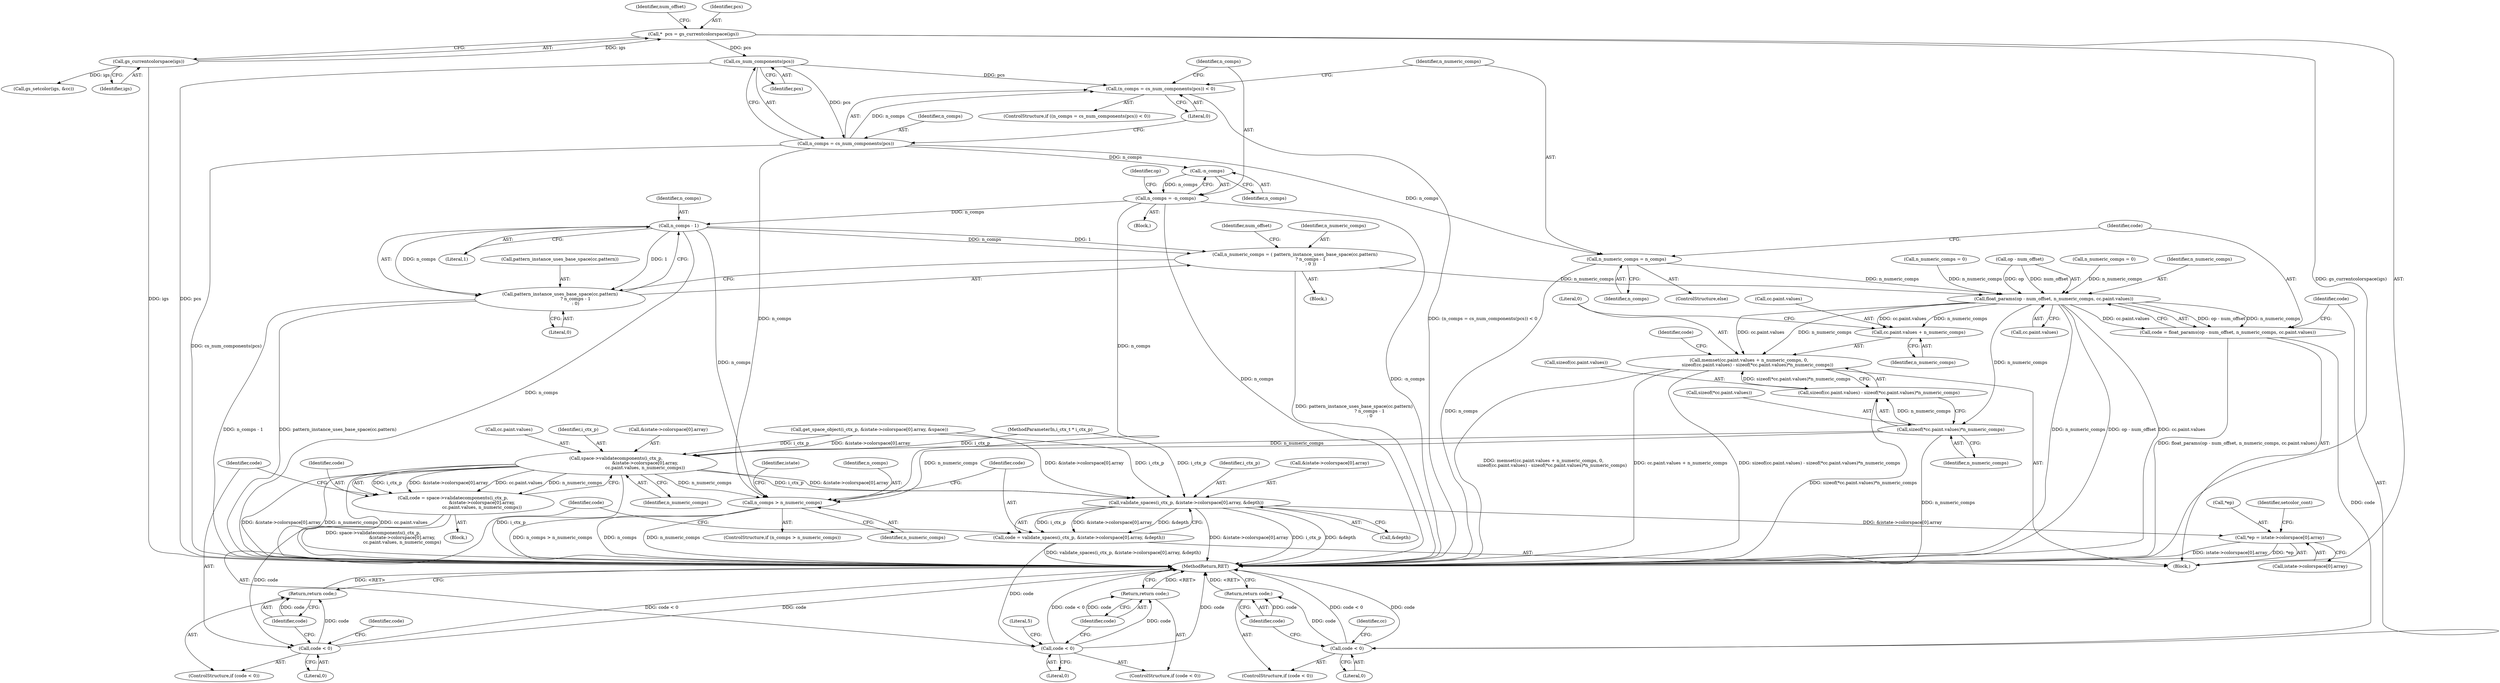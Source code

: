 digraph "0_ghostscript_b326a71659b7837d3acde954b18bda1a6f5e9498@pointer" {
"1000125" [label="(Call,*  pcs = gs_currentcolorspace(igs))"];
"1000127" [label="(Call,gs_currentcolorspace(igs))"];
"1000148" [label="(Call,cs_num_components(pcs))"];
"1000145" [label="(Call,(n_comps = cs_num_components(pcs)) < 0)"];
"1000146" [label="(Call,n_comps = cs_num_components(pcs))"];
"1000154" [label="(Call,-n_comps)"];
"1000152" [label="(Call,n_comps = -n_comps)"];
"1000196" [label="(Call,n_comps - 1)"];
"1000189" [label="(Call,n_numeric_comps = ( pattern_instance_uses_base_space(cc.pattern)\n                      ? n_comps - 1\n                      : 0 ))"];
"1000217" [label="(Call,float_params(op - num_offset, n_numeric_comps, cc.paint.values))"];
"1000215" [label="(Call,code = float_params(op - num_offset, n_numeric_comps, cc.paint.values))"];
"1000228" [label="(Call,code < 0)"];
"1000231" [label="(Return,return code;)"];
"1000233" [label="(Call,memset(cc.paint.values + n_numeric_comps, 0,\n            sizeof(cc.paint.values) - sizeof(*cc.paint.values)*n_numeric_comps))"];
"1000234" [label="(Call,cc.paint.values + n_numeric_comps)"];
"1000249" [label="(Call,sizeof(*cc.paint.values)*n_numeric_comps)"];
"1000242" [label="(Call,sizeof(cc.paint.values) - sizeof(*cc.paint.values)*n_numeric_comps)"];
"1000285" [label="(Call,space->validatecomponents(i_ctx_p,\n                                         &istate->colorspace[0].array,\n                                         cc.paint.values, n_numeric_comps))"];
"1000283" [label="(Call,code = space->validatecomponents(i_ctx_p,\n                                         &istate->colorspace[0].array,\n                                         cc.paint.values, n_numeric_comps))"];
"1000302" [label="(Call,code < 0)"];
"1000305" [label="(Return,return code;)"];
"1000318" [label="(Call,n_comps > n_numeric_comps)"];
"1000332" [label="(Call,validate_spaces(i_ctx_p, &istate->colorspace[0].array, &depth))"];
"1000330" [label="(Call,code = validate_spaces(i_ctx_p, &istate->colorspace[0].array, &depth))"];
"1000345" [label="(Call,code < 0)"];
"1000348" [label="(Return,return code;)"];
"1000381" [label="(Call,*ep = istate->colorspace[0].array)"];
"1000191" [label="(Call,pattern_instance_uses_base_space(cc.pattern)\n                      ? n_comps - 1\n                      : 0)"];
"1000212" [label="(Call,n_numeric_comps = n_comps)"];
"1000227" [label="(ControlStructure,if (code < 0))"];
"1000283" [label="(Call,code = space->validatecomponents(i_ctx_p,\n                                         &istate->colorspace[0].array,\n                                         cc.paint.values, n_numeric_comps))"];
"1000241" [label="(Literal,0)"];
"1000134" [label="(Identifier,num_offset)"];
"1000118" [label="(Block,)"];
"1000257" [label="(Identifier,n_numeric_comps)"];
"1000250" [label="(Call,sizeof(*cc.paint.values))"];
"1000127" [label="(Call,gs_currentcolorspace(igs))"];
"1000201" [label="(Call,n_numeric_comps = 0)"];
"1000302" [label="(Call,code < 0)"];
"1000213" [label="(Identifier,n_numeric_comps)"];
"1000233" [label="(Call,memset(cc.paint.values + n_numeric_comps, 0,\n            sizeof(cc.paint.values) - sizeof(*cc.paint.values)*n_numeric_comps))"];
"1000301" [label="(ControlStructure,if (code < 0))"];
"1000332" [label="(Call,validate_spaces(i_ctx_p, &istate->colorspace[0].array, &depth))"];
"1000260" [label="(Call,get_space_object(i_ctx_p, &istate->colorspace[0].array, &space))"];
"1000325" [label="(Identifier,istate)"];
"1000222" [label="(Call,cc.paint.values)"];
"1000199" [label="(Literal,0)"];
"1000209" [label="(Identifier,num_offset)"];
"1000330" [label="(Call,code = validate_spaces(i_ctx_p, &istate->colorspace[0].array, &depth))"];
"1000286" [label="(Identifier,i_ctx_p)"];
"1000152" [label="(Call,n_comps = -n_comps)"];
"1000212" [label="(Call,n_numeric_comps = n_comps)"];
"1000333" [label="(Identifier,i_ctx_p)"];
"1000381" [label="(Call,*ep = istate->colorspace[0].array)"];
"1000230" [label="(Literal,0)"];
"1000191" [label="(Call,pattern_instance_uses_base_space(cc.pattern)\n                      ? n_comps - 1\n                      : 0)"];
"1000198" [label="(Literal,1)"];
"1000217" [label="(Call,float_params(op - num_offset, n_numeric_comps, cc.paint.values))"];
"1000392" [label="(Identifier,setcolor_cont)"];
"1000144" [label="(ControlStructure,if ((n_comps = cs_num_components(pcs)) < 0))"];
"1000229" [label="(Identifier,code)"];
"1000345" [label="(Call,code < 0)"];
"1000259" [label="(Identifier,code)"];
"1000117" [label="(MethodParameterIn,i_ctx_t * i_ctx_p)"];
"1000189" [label="(Call,n_numeric_comps = ( pattern_instance_uses_base_space(cc.pattern)\n                      ? n_comps - 1\n                      : 0 ))"];
"1000382" [label="(Call,*ep)"];
"1000384" [label="(Call,istate->colorspace[0].array)"];
"1000235" [label="(Call,cc.paint.values)"];
"1000306" [label="(Identifier,code)"];
"1000284" [label="(Identifier,code)"];
"1000242" [label="(Call,sizeof(cc.paint.values) - sizeof(*cc.paint.values)*n_numeric_comps)"];
"1000282" [label="(Block,)"];
"1000148" [label="(Call,cs_num_components(pcs))"];
"1000228" [label="(Call,code < 0)"];
"1000153" [label="(Identifier,n_comps)"];
"1000300" [label="(Identifier,n_numeric_comps)"];
"1000287" [label="(Call,&istate->colorspace[0].array)"];
"1000303" [label="(Identifier,code)"];
"1000232" [label="(Identifier,code)"];
"1000154" [label="(Call,-n_comps)"];
"1000334" [label="(Call,&istate->colorspace[0].array)"];
"1000305" [label="(Return,return code;)"];
"1000216" [label="(Identifier,code)"];
"1000151" [label="(Block,)"];
"1000190" [label="(Identifier,n_numeric_comps)"];
"1000285" [label="(Call,space->validatecomponents(i_ctx_p,\n                                         &istate->colorspace[0].array,\n                                         cc.paint.values, n_numeric_comps))"];
"1000342" [label="(Call,&depth)"];
"1000155" [label="(Identifier,n_comps)"];
"1000240" [label="(Identifier,n_numeric_comps)"];
"1000344" [label="(ControlStructure,if (code < 0))"];
"1000234" [label="(Call,cc.paint.values + n_numeric_comps)"];
"1000211" [label="(ControlStructure,else)"];
"1000197" [label="(Identifier,n_comps)"];
"1000126" [label="(Identifier,pcs)"];
"1000318" [label="(Call,n_comps > n_numeric_comps)"];
"1000146" [label="(Call,n_comps = cs_num_components(pcs))"];
"1000351" [label="(Literal,5)"];
"1000158" [label="(Identifier,op)"];
"1000196" [label="(Call,n_comps - 1)"];
"1000346" [label="(Identifier,code)"];
"1000349" [label="(Identifier,code)"];
"1000149" [label="(Identifier,pcs)"];
"1000304" [label="(Literal,0)"];
"1000147" [label="(Identifier,n_comps)"];
"1000320" [label="(Identifier,n_numeric_comps)"];
"1000347" [label="(Literal,0)"];
"1000192" [label="(Call,pattern_instance_uses_base_space(cc.pattern))"];
"1000128" [label="(Identifier,igs)"];
"1000348" [label="(Return,return code;)"];
"1000150" [label="(Literal,0)"];
"1000218" [label="(Call,op - num_offset)"];
"1000295" [label="(Call,cc.paint.values)"];
"1000125" [label="(Call,*  pcs = gs_currentcolorspace(igs))"];
"1000174" [label="(Block,)"];
"1000145" [label="(Call,(n_comps = cs_num_components(pcs)) < 0)"];
"1000311" [label="(Call,gs_setcolor(igs, &cc))"];
"1000395" [label="(MethodReturn,RET)"];
"1000214" [label="(Identifier,n_comps)"];
"1000205" [label="(Call,n_numeric_comps = 0)"];
"1000249" [label="(Call,sizeof(*cc.paint.values)*n_numeric_comps)"];
"1000221" [label="(Identifier,n_numeric_comps)"];
"1000231" [label="(Return,return code;)"];
"1000215" [label="(Call,code = float_params(op - num_offset, n_numeric_comps, cc.paint.values))"];
"1000237" [label="(Identifier,cc)"];
"1000319" [label="(Identifier,n_comps)"];
"1000331" [label="(Identifier,code)"];
"1000243" [label="(Call,sizeof(cc.paint.values))"];
"1000317" [label="(ControlStructure,if (n_comps > n_numeric_comps))"];
"1000310" [label="(Identifier,code)"];
"1000125" -> "1000118"  [label="AST: "];
"1000125" -> "1000127"  [label="CFG: "];
"1000126" -> "1000125"  [label="AST: "];
"1000127" -> "1000125"  [label="AST: "];
"1000134" -> "1000125"  [label="CFG: "];
"1000125" -> "1000395"  [label="DDG: gs_currentcolorspace(igs)"];
"1000127" -> "1000125"  [label="DDG: igs"];
"1000125" -> "1000148"  [label="DDG: pcs"];
"1000127" -> "1000128"  [label="CFG: "];
"1000128" -> "1000127"  [label="AST: "];
"1000127" -> "1000395"  [label="DDG: igs"];
"1000127" -> "1000311"  [label="DDG: igs"];
"1000148" -> "1000146"  [label="AST: "];
"1000148" -> "1000149"  [label="CFG: "];
"1000149" -> "1000148"  [label="AST: "];
"1000146" -> "1000148"  [label="CFG: "];
"1000148" -> "1000395"  [label="DDG: pcs"];
"1000148" -> "1000145"  [label="DDG: pcs"];
"1000148" -> "1000146"  [label="DDG: pcs"];
"1000145" -> "1000144"  [label="AST: "];
"1000145" -> "1000150"  [label="CFG: "];
"1000146" -> "1000145"  [label="AST: "];
"1000150" -> "1000145"  [label="AST: "];
"1000153" -> "1000145"  [label="CFG: "];
"1000213" -> "1000145"  [label="CFG: "];
"1000145" -> "1000395"  [label="DDG: (n_comps = cs_num_components(pcs)) < 0"];
"1000146" -> "1000145"  [label="DDG: n_comps"];
"1000147" -> "1000146"  [label="AST: "];
"1000150" -> "1000146"  [label="CFG: "];
"1000146" -> "1000395"  [label="DDG: cs_num_components(pcs)"];
"1000146" -> "1000154"  [label="DDG: n_comps"];
"1000146" -> "1000212"  [label="DDG: n_comps"];
"1000146" -> "1000318"  [label="DDG: n_comps"];
"1000154" -> "1000152"  [label="AST: "];
"1000154" -> "1000155"  [label="CFG: "];
"1000155" -> "1000154"  [label="AST: "];
"1000152" -> "1000154"  [label="CFG: "];
"1000154" -> "1000152"  [label="DDG: n_comps"];
"1000152" -> "1000151"  [label="AST: "];
"1000153" -> "1000152"  [label="AST: "];
"1000158" -> "1000152"  [label="CFG: "];
"1000152" -> "1000395"  [label="DDG: n_comps"];
"1000152" -> "1000395"  [label="DDG: -n_comps"];
"1000152" -> "1000196"  [label="DDG: n_comps"];
"1000152" -> "1000318"  [label="DDG: n_comps"];
"1000196" -> "1000191"  [label="AST: "];
"1000196" -> "1000198"  [label="CFG: "];
"1000197" -> "1000196"  [label="AST: "];
"1000198" -> "1000196"  [label="AST: "];
"1000191" -> "1000196"  [label="CFG: "];
"1000196" -> "1000395"  [label="DDG: n_comps"];
"1000196" -> "1000189"  [label="DDG: n_comps"];
"1000196" -> "1000189"  [label="DDG: 1"];
"1000196" -> "1000191"  [label="DDG: n_comps"];
"1000196" -> "1000191"  [label="DDG: 1"];
"1000196" -> "1000318"  [label="DDG: n_comps"];
"1000189" -> "1000174"  [label="AST: "];
"1000189" -> "1000191"  [label="CFG: "];
"1000190" -> "1000189"  [label="AST: "];
"1000191" -> "1000189"  [label="AST: "];
"1000209" -> "1000189"  [label="CFG: "];
"1000189" -> "1000395"  [label="DDG: pattern_instance_uses_base_space(cc.pattern)\n                      ? n_comps - 1\n                      : 0"];
"1000189" -> "1000217"  [label="DDG: n_numeric_comps"];
"1000217" -> "1000215"  [label="AST: "];
"1000217" -> "1000222"  [label="CFG: "];
"1000218" -> "1000217"  [label="AST: "];
"1000221" -> "1000217"  [label="AST: "];
"1000222" -> "1000217"  [label="AST: "];
"1000215" -> "1000217"  [label="CFG: "];
"1000217" -> "1000395"  [label="DDG: n_numeric_comps"];
"1000217" -> "1000395"  [label="DDG: op - num_offset"];
"1000217" -> "1000395"  [label="DDG: cc.paint.values"];
"1000217" -> "1000215"  [label="DDG: op - num_offset"];
"1000217" -> "1000215"  [label="DDG: n_numeric_comps"];
"1000217" -> "1000215"  [label="DDG: cc.paint.values"];
"1000218" -> "1000217"  [label="DDG: op"];
"1000218" -> "1000217"  [label="DDG: num_offset"];
"1000205" -> "1000217"  [label="DDG: n_numeric_comps"];
"1000212" -> "1000217"  [label="DDG: n_numeric_comps"];
"1000201" -> "1000217"  [label="DDG: n_numeric_comps"];
"1000217" -> "1000233"  [label="DDG: cc.paint.values"];
"1000217" -> "1000233"  [label="DDG: n_numeric_comps"];
"1000217" -> "1000234"  [label="DDG: cc.paint.values"];
"1000217" -> "1000234"  [label="DDG: n_numeric_comps"];
"1000217" -> "1000249"  [label="DDG: n_numeric_comps"];
"1000215" -> "1000118"  [label="AST: "];
"1000216" -> "1000215"  [label="AST: "];
"1000229" -> "1000215"  [label="CFG: "];
"1000215" -> "1000395"  [label="DDG: float_params(op - num_offset, n_numeric_comps, cc.paint.values)"];
"1000215" -> "1000228"  [label="DDG: code"];
"1000228" -> "1000227"  [label="AST: "];
"1000228" -> "1000230"  [label="CFG: "];
"1000229" -> "1000228"  [label="AST: "];
"1000230" -> "1000228"  [label="AST: "];
"1000232" -> "1000228"  [label="CFG: "];
"1000237" -> "1000228"  [label="CFG: "];
"1000228" -> "1000395"  [label="DDG: code < 0"];
"1000228" -> "1000395"  [label="DDG: code"];
"1000228" -> "1000231"  [label="DDG: code"];
"1000231" -> "1000227"  [label="AST: "];
"1000231" -> "1000232"  [label="CFG: "];
"1000232" -> "1000231"  [label="AST: "];
"1000395" -> "1000231"  [label="CFG: "];
"1000231" -> "1000395"  [label="DDG: <RET>"];
"1000232" -> "1000231"  [label="DDG: code"];
"1000233" -> "1000118"  [label="AST: "];
"1000233" -> "1000242"  [label="CFG: "];
"1000234" -> "1000233"  [label="AST: "];
"1000241" -> "1000233"  [label="AST: "];
"1000242" -> "1000233"  [label="AST: "];
"1000259" -> "1000233"  [label="CFG: "];
"1000233" -> "1000395"  [label="DDG: memset(cc.paint.values + n_numeric_comps, 0,\n            sizeof(cc.paint.values) - sizeof(*cc.paint.values)*n_numeric_comps)"];
"1000233" -> "1000395"  [label="DDG: cc.paint.values + n_numeric_comps"];
"1000233" -> "1000395"  [label="DDG: sizeof(cc.paint.values) - sizeof(*cc.paint.values)*n_numeric_comps"];
"1000242" -> "1000233"  [label="DDG: sizeof(*cc.paint.values)*n_numeric_comps"];
"1000234" -> "1000240"  [label="CFG: "];
"1000235" -> "1000234"  [label="AST: "];
"1000240" -> "1000234"  [label="AST: "];
"1000241" -> "1000234"  [label="CFG: "];
"1000249" -> "1000242"  [label="AST: "];
"1000249" -> "1000257"  [label="CFG: "];
"1000250" -> "1000249"  [label="AST: "];
"1000257" -> "1000249"  [label="AST: "];
"1000242" -> "1000249"  [label="CFG: "];
"1000249" -> "1000395"  [label="DDG: n_numeric_comps"];
"1000249" -> "1000242"  [label="DDG: n_numeric_comps"];
"1000249" -> "1000285"  [label="DDG: n_numeric_comps"];
"1000249" -> "1000318"  [label="DDG: n_numeric_comps"];
"1000243" -> "1000242"  [label="AST: "];
"1000242" -> "1000395"  [label="DDG: sizeof(*cc.paint.values)*n_numeric_comps"];
"1000285" -> "1000283"  [label="AST: "];
"1000285" -> "1000300"  [label="CFG: "];
"1000286" -> "1000285"  [label="AST: "];
"1000287" -> "1000285"  [label="AST: "];
"1000295" -> "1000285"  [label="AST: "];
"1000300" -> "1000285"  [label="AST: "];
"1000283" -> "1000285"  [label="CFG: "];
"1000285" -> "1000395"  [label="DDG: i_ctx_p"];
"1000285" -> "1000395"  [label="DDG: &istate->colorspace[0].array"];
"1000285" -> "1000395"  [label="DDG: n_numeric_comps"];
"1000285" -> "1000395"  [label="DDG: cc.paint.values"];
"1000285" -> "1000283"  [label="DDG: i_ctx_p"];
"1000285" -> "1000283"  [label="DDG: &istate->colorspace[0].array"];
"1000285" -> "1000283"  [label="DDG: cc.paint.values"];
"1000285" -> "1000283"  [label="DDG: n_numeric_comps"];
"1000260" -> "1000285"  [label="DDG: i_ctx_p"];
"1000260" -> "1000285"  [label="DDG: &istate->colorspace[0].array"];
"1000117" -> "1000285"  [label="DDG: i_ctx_p"];
"1000285" -> "1000318"  [label="DDG: n_numeric_comps"];
"1000285" -> "1000332"  [label="DDG: i_ctx_p"];
"1000285" -> "1000332"  [label="DDG: &istate->colorspace[0].array"];
"1000283" -> "1000282"  [label="AST: "];
"1000284" -> "1000283"  [label="AST: "];
"1000303" -> "1000283"  [label="CFG: "];
"1000283" -> "1000395"  [label="DDG: space->validatecomponents(i_ctx_p,\n                                         &istate->colorspace[0].array,\n                                         cc.paint.values, n_numeric_comps)"];
"1000283" -> "1000302"  [label="DDG: code"];
"1000302" -> "1000301"  [label="AST: "];
"1000302" -> "1000304"  [label="CFG: "];
"1000303" -> "1000302"  [label="AST: "];
"1000304" -> "1000302"  [label="AST: "];
"1000306" -> "1000302"  [label="CFG: "];
"1000310" -> "1000302"  [label="CFG: "];
"1000302" -> "1000395"  [label="DDG: code"];
"1000302" -> "1000395"  [label="DDG: code < 0"];
"1000302" -> "1000305"  [label="DDG: code"];
"1000305" -> "1000301"  [label="AST: "];
"1000305" -> "1000306"  [label="CFG: "];
"1000306" -> "1000305"  [label="AST: "];
"1000395" -> "1000305"  [label="CFG: "];
"1000305" -> "1000395"  [label="DDG: <RET>"];
"1000306" -> "1000305"  [label="DDG: code"];
"1000318" -> "1000317"  [label="AST: "];
"1000318" -> "1000320"  [label="CFG: "];
"1000319" -> "1000318"  [label="AST: "];
"1000320" -> "1000318"  [label="AST: "];
"1000325" -> "1000318"  [label="CFG: "];
"1000331" -> "1000318"  [label="CFG: "];
"1000318" -> "1000395"  [label="DDG: n_comps > n_numeric_comps"];
"1000318" -> "1000395"  [label="DDG: n_comps"];
"1000318" -> "1000395"  [label="DDG: n_numeric_comps"];
"1000332" -> "1000330"  [label="AST: "];
"1000332" -> "1000342"  [label="CFG: "];
"1000333" -> "1000332"  [label="AST: "];
"1000334" -> "1000332"  [label="AST: "];
"1000342" -> "1000332"  [label="AST: "];
"1000330" -> "1000332"  [label="CFG: "];
"1000332" -> "1000395"  [label="DDG: &istate->colorspace[0].array"];
"1000332" -> "1000395"  [label="DDG: i_ctx_p"];
"1000332" -> "1000395"  [label="DDG: &depth"];
"1000332" -> "1000330"  [label="DDG: i_ctx_p"];
"1000332" -> "1000330"  [label="DDG: &istate->colorspace[0].array"];
"1000332" -> "1000330"  [label="DDG: &depth"];
"1000260" -> "1000332"  [label="DDG: i_ctx_p"];
"1000260" -> "1000332"  [label="DDG: &istate->colorspace[0].array"];
"1000117" -> "1000332"  [label="DDG: i_ctx_p"];
"1000332" -> "1000381"  [label="DDG: &istate->colorspace[0].array"];
"1000330" -> "1000118"  [label="AST: "];
"1000331" -> "1000330"  [label="AST: "];
"1000346" -> "1000330"  [label="CFG: "];
"1000330" -> "1000395"  [label="DDG: validate_spaces(i_ctx_p, &istate->colorspace[0].array, &depth)"];
"1000330" -> "1000345"  [label="DDG: code"];
"1000345" -> "1000344"  [label="AST: "];
"1000345" -> "1000347"  [label="CFG: "];
"1000346" -> "1000345"  [label="AST: "];
"1000347" -> "1000345"  [label="AST: "];
"1000349" -> "1000345"  [label="CFG: "];
"1000351" -> "1000345"  [label="CFG: "];
"1000345" -> "1000395"  [label="DDG: code"];
"1000345" -> "1000395"  [label="DDG: code < 0"];
"1000345" -> "1000348"  [label="DDG: code"];
"1000348" -> "1000344"  [label="AST: "];
"1000348" -> "1000349"  [label="CFG: "];
"1000349" -> "1000348"  [label="AST: "];
"1000395" -> "1000348"  [label="CFG: "];
"1000348" -> "1000395"  [label="DDG: <RET>"];
"1000349" -> "1000348"  [label="DDG: code"];
"1000381" -> "1000118"  [label="AST: "];
"1000381" -> "1000384"  [label="CFG: "];
"1000382" -> "1000381"  [label="AST: "];
"1000384" -> "1000381"  [label="AST: "];
"1000392" -> "1000381"  [label="CFG: "];
"1000381" -> "1000395"  [label="DDG: istate->colorspace[0].array"];
"1000381" -> "1000395"  [label="DDG: *ep"];
"1000191" -> "1000199"  [label="CFG: "];
"1000192" -> "1000191"  [label="AST: "];
"1000199" -> "1000191"  [label="AST: "];
"1000191" -> "1000395"  [label="DDG: n_comps - 1"];
"1000191" -> "1000395"  [label="DDG: pattern_instance_uses_base_space(cc.pattern)"];
"1000212" -> "1000211"  [label="AST: "];
"1000212" -> "1000214"  [label="CFG: "];
"1000213" -> "1000212"  [label="AST: "];
"1000214" -> "1000212"  [label="AST: "];
"1000216" -> "1000212"  [label="CFG: "];
"1000212" -> "1000395"  [label="DDG: n_comps"];
}
